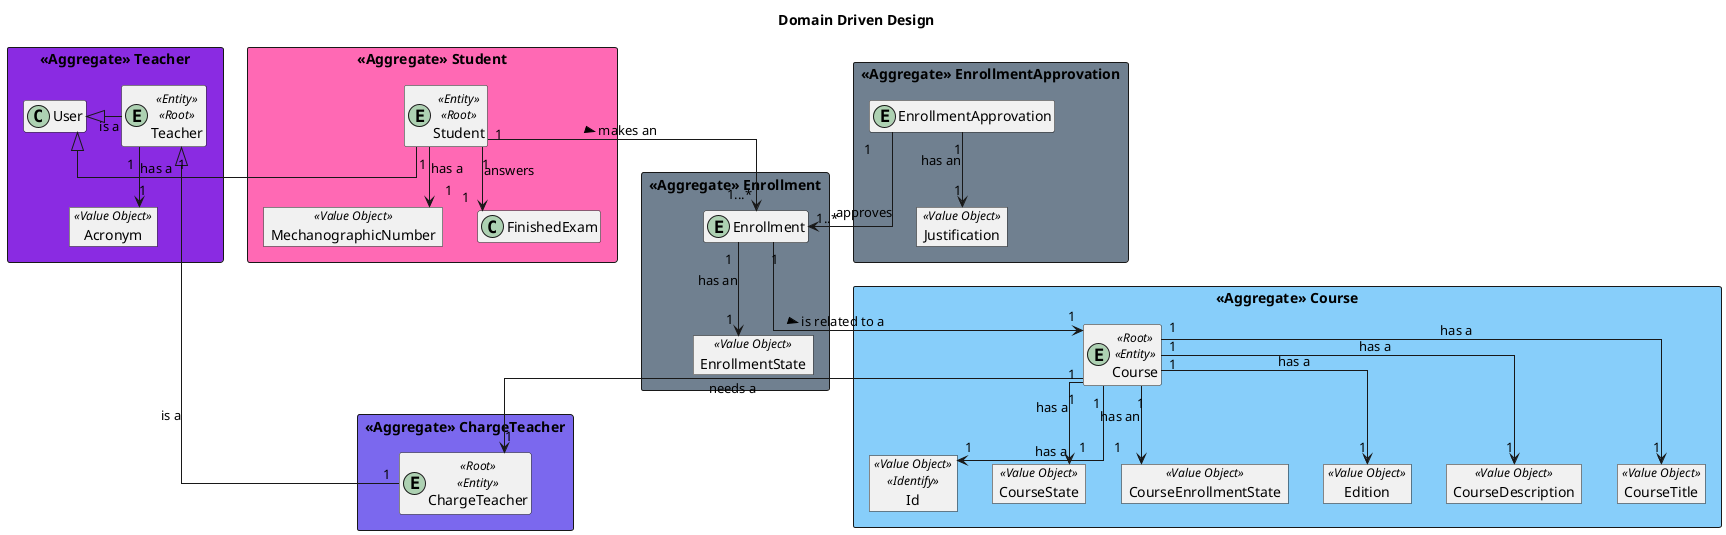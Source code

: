 @startuml
'http://plantuml.com/skinparam.html


hide field
hide methods

title Domain Driven Design

skinparam linetype ortho

rectangle "<<Aggregate>> ChargeTeacher" #mediumslateblue{
    entity "ChargeTeacher"<<Root>><<Entity>>
}

rectangle "<<Aggregate>> Teacher" #blueviolet{

    entity Teacher<<Entity>><<Root>>
    object Acronym<<Value Object>>

    Teacher -up|> User: is a
    Teacher"1" --> "1"Acronym : has a
    ChargeTeacher "1"--|>"1" Teacher : is a
}


rectangle "<<Aggregate>> Course" #lightskyblue{

    entity Course<<Root>><<Entity>>
    object Id<<Value Object>><<Identify>>
    object CourseState<<Value Object>>
    object CourseEnrollmentState <<Value Object>>
    object Edition <<Value Object>>
    object CourseDescription <<Value Object>>
    object CourseTitle <<Value Object>>

    Course"1" --> "1"CourseTitle: has a
    Course"1" --> "1"Id : has a
    Course"1" --> "1"CourseDescription : has a
    Course"1"-->"1"CourseState : has a
    Course"1"-->"1"CourseEnrollmentState: has an
    Course"1" -->"1"Edition : has a
    Course"1" -->"1"ChargeTeacher: needs a
}

rectangle "<<Aggregate>> Student" #hotpink{

    entity Student<<Entity>><<Root>>
    object MechanographicNumber<<Value Object>>

    Student -up|> User
    Student "1" -->"1"MechanographicNumber: has a
    Student "1"-->"1"FinishedExam: answers
}

rectangle "<<Aggregate>> Enrollment" #slategrey {

    entity Enrollment
    object EnrollmentState<<Value Object>>

     Enrollment"1"-->"1"EnrollmentState : has an
}

rectangle "<<Aggregate>> EnrollmentApprovation" #slategrey {

    entity EnrollmentApprovation
    object Justification<<Value Object>>

     EnrollmentApprovation"1"-->"1"Justification: has an
     EnrollmentApprovation"1"-->"1..*"Enrollment: approves
}


Student "1"-->"1...*" Enrollment : makes an >
Enrollment "1"-->"1" Course : is related to a >




@enduml

